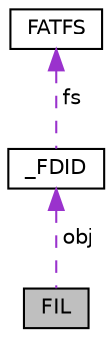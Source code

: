 digraph "FIL"
{
 // LATEX_PDF_SIZE
  edge [fontname="Helvetica",fontsize="10",labelfontname="Helvetica",labelfontsize="10"];
  node [fontname="Helvetica",fontsize="10",shape=record];
  Node1 [label="FIL",height=0.2,width=0.4,color="black", fillcolor="grey75", style="filled", fontcolor="black",tooltip=" "];
  Node2 -> Node1 [dir="back",color="darkorchid3",fontsize="10",style="dashed",label=" obj" ,fontname="Helvetica"];
  Node2 [label="_FDID",height=0.2,width=0.4,color="black", fillcolor="white", style="filled",URL="$struct___f_d_i_d.html",tooltip=" "];
  Node3 -> Node2 [dir="back",color="darkorchid3",fontsize="10",style="dashed",label=" fs" ,fontname="Helvetica"];
  Node3 [label="FATFS",height=0.2,width=0.4,color="black", fillcolor="white", style="filled",URL="$struct_f_a_t_f_s.html",tooltip=" "];
}
